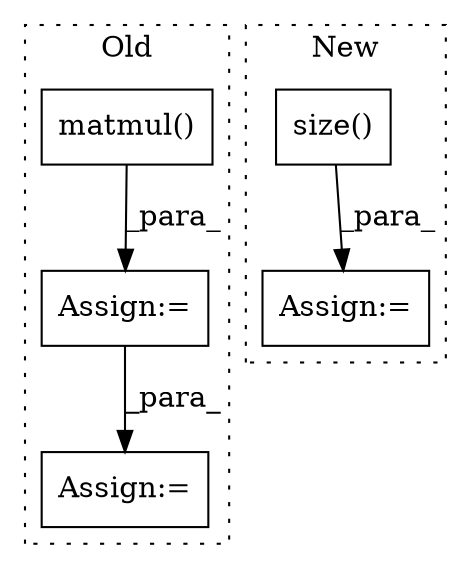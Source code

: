 digraph G {
subgraph cluster0 {
1 [label="matmul()" a="75" s="5524,5546" l="10,1" shape="box"];
3 [label="Assign:=" a="68" s="5521" l="3" shape="box"];
4 [label="Assign:=" a="68" s="5610" l="3" shape="box"];
label = "Old";
style="dotted";
}
subgraph cluster1 {
2 [label="size()" a="75" s="5179" l="18" shape="box"];
5 [label="Assign:=" a="68" s="5153" l="3" shape="box"];
label = "New";
style="dotted";
}
1 -> 3 [label="_para_"];
2 -> 5 [label="_para_"];
3 -> 4 [label="_para_"];
}